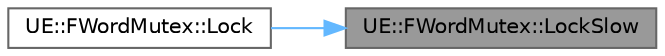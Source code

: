 digraph "UE::FWordMutex::LockSlow"
{
 // INTERACTIVE_SVG=YES
 // LATEX_PDF_SIZE
  bgcolor="transparent";
  edge [fontname=Helvetica,fontsize=10,labelfontname=Helvetica,labelfontsize=10];
  node [fontname=Helvetica,fontsize=10,shape=box,height=0.2,width=0.4];
  rankdir="RL";
  Node1 [id="Node000001",label="UE::FWordMutex::LockSlow",height=0.2,width=0.4,color="gray40", fillcolor="grey60", style="filled", fontcolor="black",tooltip=" "];
  Node1 -> Node2 [id="edge1_Node000001_Node000002",dir="back",color="steelblue1",style="solid",tooltip=" "];
  Node2 [id="Node000002",label="UE::FWordMutex::Lock",height=0.2,width=0.4,color="grey40", fillcolor="white", style="filled",URL="$db/d0e/classUE_1_1FWordMutex.html#aaf9dbf2ede9530315031507ad5441ff4",tooltip=" "];
}
